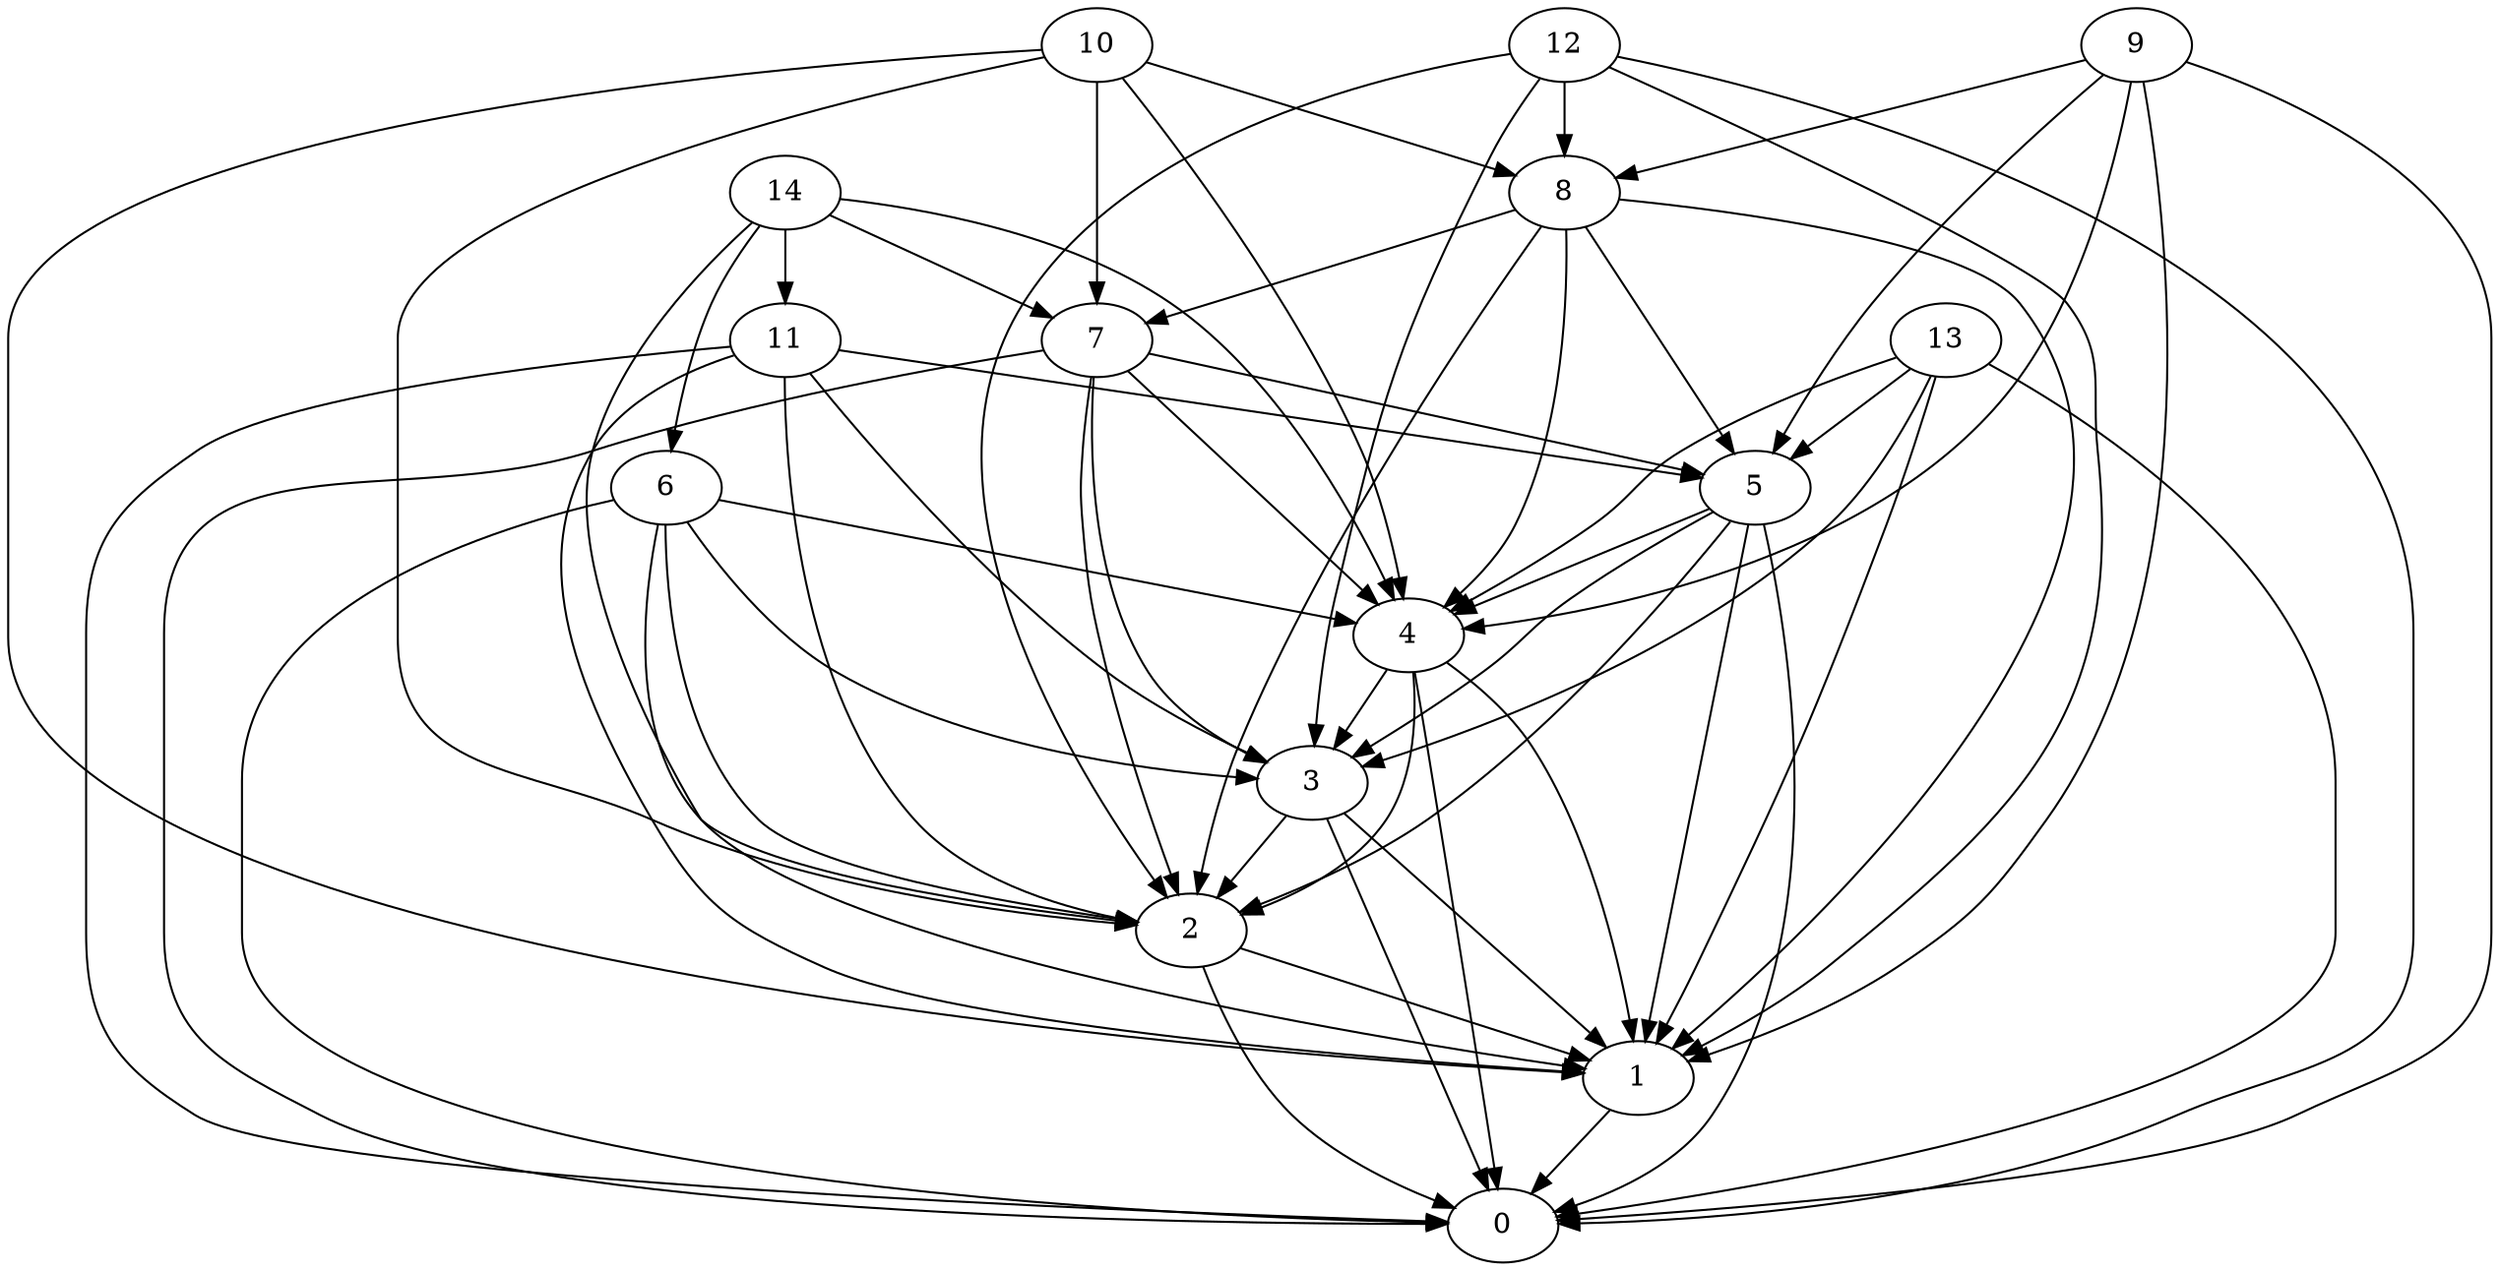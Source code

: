 /* Created by igraph 0.6.5 */
digraph {
  0;
  1;
  2;
  3;
  4;
  5;
  6;
  7;
  8;
  9;
  10;
  11;
  12;
  13;
  14;

  1 -> 0;
  2 -> 0;
  2 -> 1;
  3 -> 0;
  3 -> 1;
  3 -> 2;
  4 -> 0;
  4 -> 1;
  4 -> 2;
  4 -> 3;
  5 -> 0;
  5 -> 1;
  5 -> 2;
  5 -> 3;
  5 -> 4;
  6 -> 1;
  6 -> 2;
  6 -> 3;
  6 -> 0;
  6 -> 4;
  7 -> 0;
  7 -> 3;
  7 -> 4;
  7 -> 2;
  7 -> 5;
  8 -> 7;
  8 -> 1;
  8 -> 5;
  8 -> 2;
  8 -> 4;
  9 -> 1;
  9 -> 4;
  9 -> 8;
  9 -> 5;
  9 -> 0;
  10 -> 2;
  10 -> 8;
  10 -> 7;
  10 -> 1;
  10 -> 4;
  11 -> 1;
  11 -> 0;
  11 -> 2;
  11 -> 5;
  11 -> 3;
  12 -> 0;
  12 -> 8;
  12 -> 3;
  12 -> 1;
  12 -> 2;
  13 -> 0;
  13 -> 1;
  13 -> 4;
  13 -> 3;
  13 -> 5;
  14 -> 4;
  14 -> 6;
  14 -> 7;
  14 -> 11;
  14 -> 2;
}
